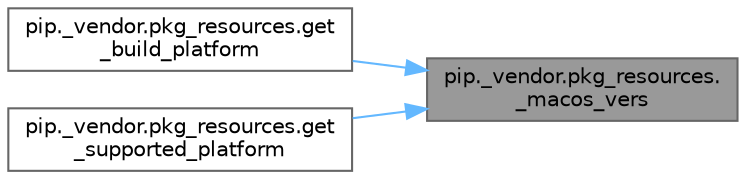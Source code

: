 digraph "pip._vendor.pkg_resources._macos_vers"
{
 // LATEX_PDF_SIZE
  bgcolor="transparent";
  edge [fontname=Helvetica,fontsize=10,labelfontname=Helvetica,labelfontsize=10];
  node [fontname=Helvetica,fontsize=10,shape=box,height=0.2,width=0.4];
  rankdir="RL";
  Node1 [id="Node000001",label="pip._vendor.pkg_resources.\l_macos_vers",height=0.2,width=0.4,color="gray40", fillcolor="grey60", style="filled", fontcolor="black",tooltip=" "];
  Node1 -> Node2 [id="edge1_Node000001_Node000002",dir="back",color="steelblue1",style="solid",tooltip=" "];
  Node2 [id="Node000002",label="pip._vendor.pkg_resources.get\l_build_platform",height=0.2,width=0.4,color="grey40", fillcolor="white", style="filled",URL="$namespacepip_1_1__vendor_1_1pkg__resources.html#a5499d1b9c77ded1abaf1057e0b970ef3",tooltip=" "];
  Node1 -> Node3 [id="edge2_Node000001_Node000003",dir="back",color="steelblue1",style="solid",tooltip=" "];
  Node3 [id="Node000003",label="pip._vendor.pkg_resources.get\l_supported_platform",height=0.2,width=0.4,color="grey40", fillcolor="white", style="filled",URL="$namespacepip_1_1__vendor_1_1pkg__resources.html#ab1ede9a8b0cafdf57652a1033a0b1a8d",tooltip=" "];
}
